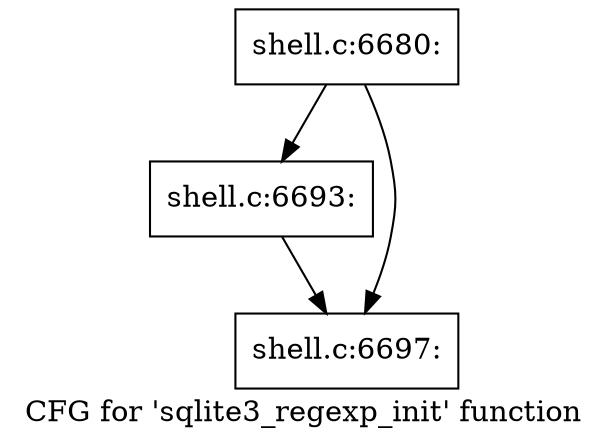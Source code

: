 digraph "CFG for 'sqlite3_regexp_init' function" {
	label="CFG for 'sqlite3_regexp_init' function";

	Node0x5602762cd120 [shape=record,label="{shell.c:6680:}"];
	Node0x5602762cd120 -> Node0x56027635b180;
	Node0x5602762cd120 -> Node0x560276378f70;
	Node0x56027635b180 [shape=record,label="{shell.c:6693:}"];
	Node0x56027635b180 -> Node0x560276378f70;
	Node0x560276378f70 [shape=record,label="{shell.c:6697:}"];
}
